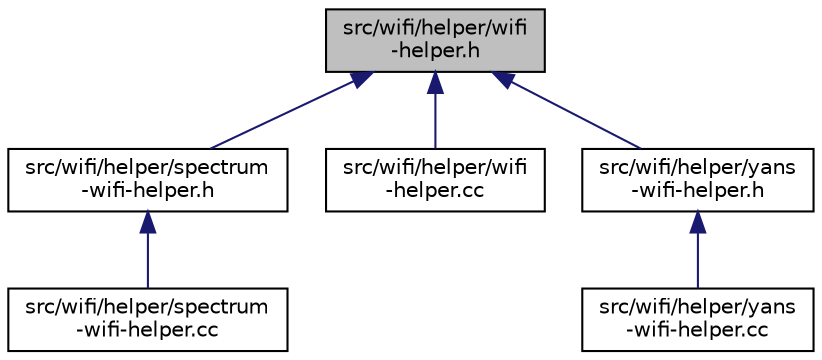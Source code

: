 digraph "src/wifi/helper/wifi-helper.h"
{
 // LATEX_PDF_SIZE
  edge [fontname="Helvetica",fontsize="10",labelfontname="Helvetica",labelfontsize="10"];
  node [fontname="Helvetica",fontsize="10",shape=record];
  Node1 [label="src/wifi/helper/wifi\l-helper.h",height=0.2,width=0.4,color="black", fillcolor="grey75", style="filled", fontcolor="black",tooltip=" "];
  Node1 -> Node2 [dir="back",color="midnightblue",fontsize="10",style="solid",fontname="Helvetica"];
  Node2 [label="src/wifi/helper/spectrum\l-wifi-helper.h",height=0.2,width=0.4,color="black", fillcolor="white", style="filled",URL="$spectrum-wifi-helper_8h.html",tooltip=" "];
  Node2 -> Node3 [dir="back",color="midnightblue",fontsize="10",style="solid",fontname="Helvetica"];
  Node3 [label="src/wifi/helper/spectrum\l-wifi-helper.cc",height=0.2,width=0.4,color="black", fillcolor="white", style="filled",URL="$spectrum-wifi-helper_8cc.html",tooltip=" "];
  Node1 -> Node4 [dir="back",color="midnightblue",fontsize="10",style="solid",fontname="Helvetica"];
  Node4 [label="src/wifi/helper/wifi\l-helper.cc",height=0.2,width=0.4,color="black", fillcolor="white", style="filled",URL="$wifi-helper_8cc.html",tooltip=" "];
  Node1 -> Node5 [dir="back",color="midnightblue",fontsize="10",style="solid",fontname="Helvetica"];
  Node5 [label="src/wifi/helper/yans\l-wifi-helper.h",height=0.2,width=0.4,color="black", fillcolor="white", style="filled",URL="$yans-wifi-helper_8h.html",tooltip=" "];
  Node5 -> Node6 [dir="back",color="midnightblue",fontsize="10",style="solid",fontname="Helvetica"];
  Node6 [label="src/wifi/helper/yans\l-wifi-helper.cc",height=0.2,width=0.4,color="black", fillcolor="white", style="filled",URL="$yans-wifi-helper_8cc.html",tooltip=" "];
}
